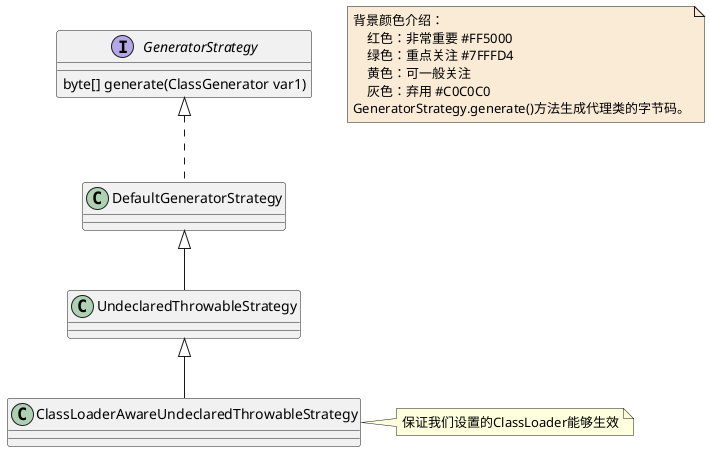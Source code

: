 @startuml

note  as N1 #FAEBD7
    背景颜色介绍：
        红色：非常重要 #FF5000
        绿色：重点关注 #7FFFD4
        黄色：可一般关注
        灰色：弃用 #C0C0C0
    GeneratorStrategy.generate()方法生成代理类的字节码。
end note




interface GeneratorStrategy
GeneratorStrategy : byte[] generate(ClassGenerator var1)
class DefaultGeneratorStrategy
class UndeclaredThrowableStrategy
class ClassLoaderAwareUndeclaredThrowableStrategy
note right : 保证我们设置的ClassLoader能够生效



DefaultGeneratorStrategy <|-- UndeclaredThrowableStrategy


GeneratorStrategy <|.. DefaultGeneratorStrategy


UndeclaredThrowableStrategy <|-- ClassLoaderAwareUndeclaredThrowableStrategy

@enduml